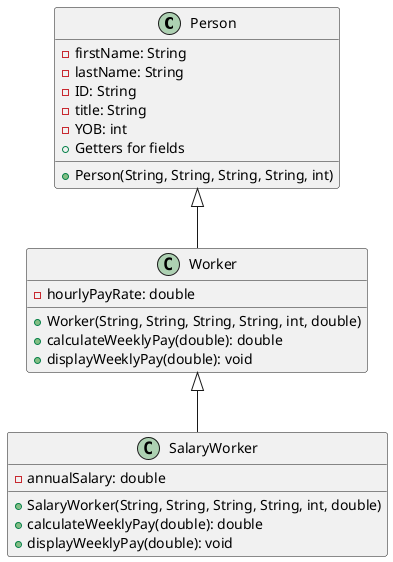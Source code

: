 @startuml
class Person {
  - firstName: String
  - lastName: String
  - ID: String
  - title: String
  - YOB: int
  + Person(String, String, String, String, int)
  + Getters for fields
}

class Worker {
  - hourlyPayRate: double
  + Worker(String, String, String, String, int, double)
  + calculateWeeklyPay(double): double
  + displayWeeklyPay(double): void
}

class SalaryWorker {
  - annualSalary: double
  + SalaryWorker(String, String, String, String, int, double)
  + calculateWeeklyPay(double): double
  + displayWeeklyPay(double): void
}

Person <|-- Worker
Worker <|-- SalaryWorker

@enduml
